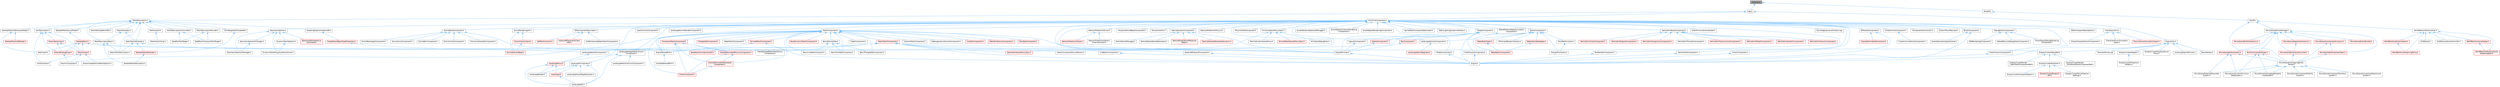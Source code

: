 digraph "Common.h"
{
 // INTERACTIVE_SVG=YES
 // LATEX_PDF_SIZE
  bgcolor="transparent";
  edge [fontname=Helvetica,fontsize=10,labelfontname=Helvetica,labelfontsize=10];
  node [fontname=Helvetica,fontsize=10,shape=box,height=0.2,width=0.4];
  Node1 [id="Node000001",label="Common.h",height=0.2,width=0.4,color="gray40", fillcolor="grey60", style="filled", fontcolor="black",tooltip=" "];
  Node1 -> Node2 [id="edge1_Node000001_Node000002",dir="back",color="steelblue1",style="solid",tooltip=" "];
  Node2 [id="Node000002",label="Copy.h",height=0.2,width=0.4,color="grey40", fillcolor="white", style="filled",URL="$df/d5e/Copy_8h.html",tooltip=" "];
  Node2 -> Node3 [id="edge2_Node000002_Node000003",dir="back",color="steelblue1",style="solid",tooltip=" "];
  Node3 [id="Node000003",label="EngineUtils.h",height=0.2,width=0.4,color="grey40", fillcolor="white", style="filled",URL="$d4/d61/EngineUtils_8h.html",tooltip=" "];
  Node3 -> Node4 [id="edge3_Node000003_Node000004",dir="back",color="steelblue1",style="solid",tooltip=" "];
  Node4 [id="Node000004",label="DisplayClusterHelpers.h",height=0.2,width=0.4,color="grey40", fillcolor="white", style="filled",URL="$da/dda/DisplayClusterHelpers_8h.html",tooltip=" "];
  Node4 -> Node5 [id="edge4_Node000004_Node000005",dir="back",color="steelblue1",style="solid",tooltip=" "];
  Node5 [id="Node000005",label="DisplayClusterProjection\lHelpers.h",height=0.2,width=0.4,color="grey40", fillcolor="white", style="filled",URL="$df/d0b/DisplayClusterProjectionHelpers_8h.html",tooltip=" "];
  Node3 -> Node6 [id="edge5_Node000003_Node000006",dir="back",color="steelblue1",style="solid",tooltip=" "];
  Node6 [id="Node000006",label="DisplayClusterObjectRef.h",height=0.2,width=0.4,color="grey40", fillcolor="white", style="filled",URL="$d9/d87/DisplayClusterObjectRef_8h.html",tooltip=" "];
  Node6 -> Node7 [id="edge6_Node000006_Node000007",dir="back",color="steelblue1",style="solid",tooltip=" "];
  Node7 [id="Node000007",label="DisplayClusterRender\l_ProceduralMeshComponentRef.h",height=0.2,width=0.4,color="grey40", fillcolor="white", style="filled",URL="$da/dbe/DisplayClusterRender__ProceduralMeshComponentRef_8h.html",tooltip=" "];
  Node6 -> Node8 [id="edge7_Node000006_Node000008",dir="back",color="steelblue1",style="solid",tooltip=" "];
  Node8 [id="Node000008",label="DisplayClusterRender\l_StaticMeshComponentRef.h",height=0.2,width=0.4,color="grey40", fillcolor="white", style="filled",URL="$dd/d84/DisplayClusterRender__StaticMeshComponentRef_8h.html",tooltip=" "];
  Node6 -> Node9 [id="edge8_Node000006_Node000009",dir="back",color="steelblue1",style="solid",tooltip=" "];
  Node9 [id="Node000009",label="DisplayClusterRootActor.h",height=0.2,width=0.4,color="grey40", fillcolor="white", style="filled",URL="$d0/d41/DisplayClusterRootActor_8h.html",tooltip=" "];
  Node9 -> Node10 [id="edge9_Node000009_Node000010",dir="back",color="steelblue1",style="solid",tooltip=" "];
  Node10 [id="Node000010",label="DisplayClusterMoviePipeline\lSettings.h",height=0.2,width=0.4,color="grey40", fillcolor="white", style="filled",URL="$d7/d56/DisplayClusterMoviePipelineSettings_8h.html",tooltip=" "];
  Node9 -> Node11 [id="edge10_Node000009_Node000011",dir="back",color="steelblue1",style="solid",tooltip=" "];
  Node11 [id="Node000011",label="DisplayClusterViewportHelpers.h",height=0.2,width=0.4,color="grey40", fillcolor="white", style="filled",URL="$d6/d8b/DisplayClusterViewportHelpers_8h.html",tooltip=" "];
  Node9 -> Node12 [id="edge11_Node000009_Node000012",dir="back",color="steelblue1",style="solid",tooltip=" "];
  Node12 [id="Node000012",label="IDisplayClusterBlueprint\lAPI.h",height=0.2,width=0.4,color="red", fillcolor="#FFF0F0", style="filled",URL="$d6/dd6/IDisplayClusterBlueprintAPI_8h.html",tooltip=" "];
  Node3 -> Node14 [id="edge12_Node000003_Node000014",dir="back",color="steelblue1",style="solid",tooltip=" "];
  Node14 [id="Node000014",label="Engine.h",height=0.2,width=0.4,color="grey40", fillcolor="white", style="filled",URL="$d1/d34/Public_2Engine_8h.html",tooltip=" "];
  Node3 -> Node15 [id="edge13_Node000003_Node000015",dir="back",color="steelblue1",style="solid",tooltip=" "];
  Node15 [id="Node000015",label="IDisplayClusterDisplayDevice\lProxy.h",height=0.2,width=0.4,color="grey40", fillcolor="white", style="filled",URL="$dd/d48/IDisplayClusterDisplayDeviceProxy_8h.html",tooltip=" "];
  Node3 -> Node16 [id="edge14_Node000003_Node000016",dir="back",color="steelblue1",style="solid",tooltip=" "];
  Node16 [id="Node000016",label="LandscapeSplineProxies.h",height=0.2,width=0.4,color="grey40", fillcolor="white", style="filled",URL="$d6/d6f/LandscapeSplineProxies_8h.html",tooltip=" "];
  Node3 -> Node17 [id="edge15_Node000003_Node000017",dir="back",color="steelblue1",style="solid",tooltip=" "];
  Node17 [id="Node000017",label="PawnIterator.h",height=0.2,width=0.4,color="grey40", fillcolor="white", style="filled",URL="$d3/d9c/PawnIterator_8h.html",tooltip=" "];
  Node3 -> Node18 [id="edge16_Node000003_Node000018",dir="back",color="steelblue1",style="solid",tooltip=" "];
  Node18 [id="Node000018",label="Texture2DArray.cpp",height=0.2,width=0.4,color="grey40", fillcolor="white", style="filled",URL="$d7/d13/Texture2DArray_8cpp.html",tooltip=" "];
  Node2 -> Node19 [id="edge17_Node000002_Node000019",dir="back",color="steelblue1",style="solid",tooltip=" "];
  Node19 [id="Node000019",label="MeshDescription.h",height=0.2,width=0.4,color="grey40", fillcolor="white", style="filled",URL="$d5/d91/MeshDescription_8h.html",tooltip=" "];
  Node19 -> Node20 [id="edge18_Node000019_Node000020",dir="back",color="steelblue1",style="solid",tooltip=" "];
  Node20 [id="Node000020",label="HairDescription.h",height=0.2,width=0.4,color="grey40", fillcolor="white", style="filled",URL="$df/d27/HairDescription_8h.html",tooltip=" "];
  Node20 -> Node21 [id="edge19_Node000020_Node000021",dir="back",color="steelblue1",style="solid",tooltip=" "];
  Node21 [id="Node000021",label="GroomAsset.h",height=0.2,width=0.4,color="red", fillcolor="#FFF0F0", style="filled",URL="$d8/df1/GroomAsset_8h.html",tooltip=" "];
  Node21 -> Node22 [id="edge20_Node000021_Node000022",dir="back",color="steelblue1",style="solid",tooltip=" "];
  Node22 [id="Node000022",label="GroomCache.h",height=0.2,width=0.4,color="grey40", fillcolor="white", style="filled",URL="$d7/d6e/GroomCache_8h.html",tooltip=" "];
  Node21 -> Node23 [id="edge21_Node000021_Node000023",dir="back",color="steelblue1",style="solid",tooltip=" "];
  Node23 [id="Node000023",label="GroomComponent.h",height=0.2,width=0.4,color="grey40", fillcolor="white", style="filled",URL="$de/d2e/GroomComponent_8h.html",tooltip=" "];
  Node21 -> Node24 [id="edge22_Node000021_Node000024",dir="back",color="steelblue1",style="solid",tooltip=" "];
  Node24 [id="Node000024",label="GroomCreateFollicleMaskOptions.h",height=0.2,width=0.4,color="grey40", fillcolor="white", style="filled",URL="$d7/d8b/GroomCreateFollicleMaskOptions_8h.html",tooltip=" "];
  Node20 -> Node28 [id="edge23_Node000020_Node000028",dir="back",color="steelblue1",style="solid",tooltip=" "];
  Node28 [id="Node000028",label="GroomBindingAsset.h",height=0.2,width=0.4,color="red", fillcolor="#FFF0F0", style="filled",URL="$de/d26/GroomBindingAsset_8h.html",tooltip=" "];
  Node28 -> Node23 [id="edge24_Node000028_Node000023",dir="back",color="steelblue1",style="solid",tooltip=" "];
  Node20 -> Node22 [id="edge25_Node000020_Node000022",dir="back",color="steelblue1",style="solid",tooltip=" "];
  Node20 -> Node32 [id="edge26_Node000020_Node000032",dir="back",color="steelblue1",style="solid",tooltip=" "];
  Node32 [id="Node000032",label="GroomResources.h",height=0.2,width=0.4,color="red", fillcolor="#FFF0F0", style="filled",URL="$d0/d70/GroomResources_8h.html",tooltip=" "];
  Node32 -> Node21 [id="edge27_Node000032_Node000021",dir="back",color="steelblue1",style="solid",tooltip=" "];
  Node32 -> Node28 [id="edge28_Node000032_Node000028",dir="back",color="steelblue1",style="solid",tooltip=" "];
  Node19 -> Node34 [id="edge29_Node000019_Node000034",dir="back",color="steelblue1",style="solid",tooltip=" "];
  Node34 [id="Node000034",label="MeshAttributePaintTool.h",height=0.2,width=0.4,color="grey40", fillcolor="white", style="filled",URL="$d3/d29/MeshAttributePaintTool_8h.html",tooltip=" "];
  Node19 -> Node35 [id="edge30_Node000019_Node000035",dir="back",color="steelblue1",style="solid",tooltip=" "];
  Node35 [id="Node000035",label="MeshAttributes.h",height=0.2,width=0.4,color="grey40", fillcolor="white", style="filled",URL="$d8/d64/MeshAttributes_8h.html",tooltip=" "];
  Node35 -> Node36 [id="edge31_Node000035_Node000036",dir="back",color="steelblue1",style="solid",tooltip=" "];
  Node36 [id="Node000036",label="MeshDescriptionBase.h",height=0.2,width=0.4,color="grey40", fillcolor="white", style="filled",URL="$d3/d3c/MeshDescriptionBase_8h.html",tooltip=" "];
  Node36 -> Node37 [id="edge32_Node000036_Node000037",dir="back",color="steelblue1",style="solid",tooltip=" "];
  Node37 [id="Node000037",label="SkeletalMeshDescription.h",height=0.2,width=0.4,color="grey40", fillcolor="white", style="filled",URL="$d3/d6a/SkeletalMeshDescription_8h.html",tooltip=" "];
  Node36 -> Node38 [id="edge33_Node000036_Node000038",dir="back",color="steelblue1",style="solid",tooltip=" "];
  Node38 [id="Node000038",label="StaticMeshDescription.h",height=0.2,width=0.4,color="grey40", fillcolor="white", style="filled",URL="$d5/d71/StaticMeshDescription_8h.html",tooltip=" "];
  Node35 -> Node39 [id="edge34_Node000035_Node000039",dir="back",color="steelblue1",style="solid",tooltip=" "];
  Node39 [id="Node000039",label="StaticMeshAttributes.h",height=0.2,width=0.4,color="grey40", fillcolor="white", style="filled",URL="$dd/db4/StaticMeshAttributes_8h.html",tooltip=" "];
  Node39 -> Node40 [id="edge35_Node000039_Node000040",dir="back",color="steelblue1",style="solid",tooltip=" "];
  Node40 [id="Node000040",label="LandscapeNaniteComponent.h",height=0.2,width=0.4,color="grey40", fillcolor="white", style="filled",URL="$d0/de5/LandscapeNaniteComponent_8h.html",tooltip=" "];
  Node40 -> Node41 [id="edge36_Node000040_Node000041",dir="back",color="steelblue1",style="solid",tooltip=" "];
  Node41 [id="Node000041",label="LandscapeProxy.h",height=0.2,width=0.4,color="red", fillcolor="#FFF0F0", style="filled",URL="$db/dae/LandscapeProxy_8h.html",tooltip=" "];
  Node41 -> Node42 [id="edge37_Node000041_Node000042",dir="back",color="steelblue1",style="solid",tooltip=" "];
  Node42 [id="Node000042",label="Landscape.h",height=0.2,width=0.4,color="red", fillcolor="#FFF0F0", style="filled",URL="$d5/dd6/Landscape_8h.html",tooltip=" "];
  Node42 -> Node43 [id="edge38_Node000042_Node000043",dir="back",color="steelblue1",style="solid",tooltip=" "];
  Node43 [id="Node000043",label="LandscapeEdit.h",height=0.2,width=0.4,color="grey40", fillcolor="white", style="filled",URL="$df/d61/LandscapeEdit_8h.html",tooltip=" "];
  Node41 -> Node43 [id="edge39_Node000041_Node000043",dir="back",color="steelblue1",style="solid",tooltip=" "];
  Node41 -> Node48 [id="edge40_Node000041_Node000048",dir="back",color="steelblue1",style="solid",tooltip=" "];
  Node48 [id="Node000048",label="LandscapeRender.h",height=0.2,width=0.4,color="grey40", fillcolor="white", style="filled",URL="$df/d67/LandscapeRender_8h.html",tooltip=" "];
  Node39 -> Node51 [id="edge41_Node000039_Node000051",dir="back",color="steelblue1",style="solid",tooltip=" "];
  Node51 [id="Node000051",label="SkeletalMeshAttributes.h",height=0.2,width=0.4,color="red", fillcolor="#FFF0F0", style="filled",URL="$df/d3f/SkeletalMeshAttributes_8h.html",tooltip=" "];
  Node51 -> Node37 [id="edge42_Node000051_Node000037",dir="back",color="steelblue1",style="solid",tooltip=" "];
  Node39 -> Node38 [id="edge43_Node000039_Node000038",dir="back",color="steelblue1",style="solid",tooltip=" "];
  Node19 -> Node54 [id="edge44_Node000019_Node000054",dir="back",color="steelblue1",style="solid",tooltip=" "];
  Node54 [id="Node000054",label="MeshAutoUV.h",height=0.2,width=0.4,color="grey40", fillcolor="white", style="filled",URL="$d4/db4/MeshAutoUV_8h.html",tooltip=" "];
  Node54 -> Node55 [id="edge45_Node000054_Node000055",dir="back",color="steelblue1",style="solid",tooltip=" "];
  Node55 [id="Node000055",label="MeshAutoUVImpl.h",height=0.2,width=0.4,color="grey40", fillcolor="white", style="filled",URL="$d2/ddc/MeshAutoUVImpl_8h.html",tooltip=" "];
  Node19 -> Node36 [id="edge46_Node000019_Node000036",dir="back",color="steelblue1",style="solid",tooltip=" "];
  Node19 -> Node56 [id="edge47_Node000019_Node000056",dir="back",color="steelblue1",style="solid",tooltip=" "];
  Node56 [id="Node000056",label="MeshDescriptionCommitter.h",height=0.2,width=0.4,color="grey40", fillcolor="white", style="filled",URL="$d0/dae/MeshDescriptionCommitter_8h.html",tooltip=" "];
  Node56 -> Node57 [id="edge48_Node000056_Node000057",dir="back",color="steelblue1",style="solid",tooltip=" "];
  Node57 [id="Node000057",label="DataflowComponentToolTarget.h",height=0.2,width=0.4,color="grey40", fillcolor="white", style="filled",URL="$d4/de8/DataflowComponentToolTarget_8h.html",tooltip=" "];
  Node56 -> Node58 [id="edge49_Node000056_Node000058",dir="back",color="steelblue1",style="solid",tooltip=" "];
  Node58 [id="Node000058",label="DataflowToolTarget.h",height=0.2,width=0.4,color="grey40", fillcolor="white", style="filled",URL="$d3/dd6/DataflowToolTarget_8h.html",tooltip=" "];
  Node19 -> Node59 [id="edge50_Node000019_Node000059",dir="back",color="steelblue1",style="solid",tooltip=" "];
  Node59 [id="Node000059",label="MeshDescriptionProvider.h",height=0.2,width=0.4,color="grey40", fillcolor="white", style="filled",URL="$da/db2/MeshDescriptionProvider_8h.html",tooltip=" "];
  Node59 -> Node57 [id="edge51_Node000059_Node000057",dir="back",color="steelblue1",style="solid",tooltip=" "];
  Node59 -> Node58 [id="edge52_Node000059_Node000058",dir="back",color="steelblue1",style="solid",tooltip=" "];
  Node19 -> Node60 [id="edge53_Node000019_Node000060",dir="back",color="steelblue1",style="solid",tooltip=" "];
  Node60 [id="Node000060",label="ModelingObjectsCreationAPI.h",height=0.2,width=0.4,color="grey40", fillcolor="white", style="filled",URL="$df/d4c/ModelingObjectsCreationAPI_8h.html",tooltip=" "];
  Node60 -> Node61 [id="edge54_Node000060_Node000061",dir="back",color="steelblue1",style="solid",tooltip=" "];
  Node61 [id="Node000061",label="CreateMeshObjectTypeProperties.h",height=0.2,width=0.4,color="red", fillcolor="#FFF0F0", style="filled",URL="$d9/d04/CreateMeshObjectTypeProperties_8h.html",tooltip=" "];
  Node61 -> Node72 [id="edge55_Node000061_Node000072",dir="back",color="steelblue1",style="solid",tooltip=" "];
  Node72 [id="Node000072",label="BaseMeshFromSplinesTool.h",height=0.2,width=0.4,color="red", fillcolor="#FFF0F0", style="filled",URL="$da/d31/BaseMeshFromSplinesTool_8h.html",tooltip=" "];
  Node19 -> Node83 [id="edge56_Node000019_Node000083",dir="back",color="steelblue1",style="solid",tooltip=" "];
  Node83 [id="Node000083",label="SkeletalMeshLODImporterData.h",height=0.2,width=0.4,color="grey40", fillcolor="white", style="filled",URL="$de/dc6/SkeletalMeshLODImporterData_8h.html",tooltip=" "];
  Node83 -> Node84 [id="edge57_Node000083_Node000084",dir="back",color="steelblue1",style="solid",tooltip=" "];
  Node84 [id="Node000084",label="SkelImport.h",height=0.2,width=0.4,color="grey40", fillcolor="white", style="filled",URL="$d2/d8b/SkelImport_8h.html",tooltip=" "];
  Node83 -> Node85 [id="edge58_Node000083_Node000085",dir="back",color="steelblue1",style="solid",tooltip=" "];
  Node85 [id="Node000085",label="SkeletalMeshLODModel.h",height=0.2,width=0.4,color="red", fillcolor="#FFF0F0", style="filled",URL="$d2/d34/SkeletalMeshLODModel_8h.html",tooltip=" "];
  Node19 -> Node87 [id="edge59_Node000019_Node000087",dir="back",color="steelblue1",style="solid",tooltip=" "];
  Node87 [id="Node000087",label="SkeletalMeshSourceModel.h",height=0.2,width=0.4,color="grey40", fillcolor="white", style="filled",URL="$d0/dc6/SkeletalMeshSourceModel_8h.html",tooltip=" "];
  Node87 -> Node88 [id="edge60_Node000087_Node000088",dir="back",color="steelblue1",style="solid",tooltip=" "];
  Node88 [id="Node000088",label="SkeletalMesh.h",height=0.2,width=0.4,color="red", fillcolor="#FFF0F0", style="filled",URL="$d6/de7/SkeletalMesh_8h.html",tooltip=" "];
  Node88 -> Node95 [id="edge61_Node000088_Node000095",dir="back",color="steelblue1",style="solid",tooltip=" "];
  Node95 [id="Node000095",label="EngineMinimal.h",height=0.2,width=0.4,color="grey40", fillcolor="white", style="filled",URL="$d0/d2c/EngineMinimal_8h.html",tooltip=" "];
  Node95 -> Node14 [id="edge62_Node000095_Node000014",dir="back",color="steelblue1",style="solid",tooltip=" "];
  Node88 -> Node96 [id="edge63_Node000088_Node000096",dir="back",color="steelblue1",style="solid",tooltip=" "];
  Node96 [id="Node000096",label="EngineSharedPCH.h",height=0.2,width=0.4,color="grey40", fillcolor="white", style="filled",URL="$dc/dbb/EngineSharedPCH_8h.html",tooltip=" "];
  Node96 -> Node97 [id="edge64_Node000096_Node000097",dir="back",color="steelblue1",style="solid",tooltip=" "];
  Node97 [id="Node000097",label="UnrealEdSharedPCH.h",height=0.2,width=0.4,color="grey40", fillcolor="white", style="filled",URL="$d1/de6/UnrealEdSharedPCH_8h.html",tooltip=" "];
  Node88 -> Node21 [id="edge65_Node000088_Node000021",dir="back",color="steelblue1",style="solid",tooltip=" "];
  Node88 -> Node28 [id="edge66_Node000088_Node000028",dir="back",color="steelblue1",style="solid",tooltip=" "];
  Node88 -> Node84 [id="edge67_Node000088_Node000084",dir="back",color="steelblue1",style="solid",tooltip=" "];
  Node19 -> Node119 [id="edge68_Node000019_Node000119",dir="back",color="steelblue1",style="solid",tooltip=" "];
  Node119 [id="Node000119",label="SkinWeightsAttributesRef.h",height=0.2,width=0.4,color="grey40", fillcolor="white", style="filled",URL="$d8/dc2/SkinWeightsAttributesRef_8h.html",tooltip=" "];
  Node119 -> Node51 [id="edge69_Node000119_Node000051",dir="back",color="steelblue1",style="solid",tooltip=" "];
  Node19 -> Node39 [id="edge70_Node000019_Node000039",dir="back",color="steelblue1",style="solid",tooltip=" "];
  Node19 -> Node38 [id="edge71_Node000019_Node000038",dir="back",color="steelblue1",style="solid",tooltip=" "];
  Node2 -> Node120 [id="edge72_Node000002_Node000120",dir="back",color="steelblue1",style="solid",tooltip=" "];
  Node120 [id="Node000120",label="PrimitiveComponent.h",height=0.2,width=0.4,color="grey40", fillcolor="white", style="filled",URL="$df/d9f/PrimitiveComponent_8h.html",tooltip=" "];
  Node120 -> Node121 [id="edge73_Node000120_Node000121",dir="back",color="steelblue1",style="solid",tooltip=" "];
  Node121 [id="Node000121",label="ActorPrimitiveColorHandler.h",height=0.2,width=0.4,color="grey40", fillcolor="white", style="filled",URL="$d4/d72/ActorPrimitiveColorHandler_8h.html",tooltip=" "];
  Node120 -> Node122 [id="edge74_Node000120_Node000122",dir="back",color="steelblue1",style="solid",tooltip=" "];
  Node122 [id="Node000122",label="ArrowComponent.h",height=0.2,width=0.4,color="grey40", fillcolor="white", style="filled",URL="$db/d35/ArrowComponent_8h.html",tooltip=" "];
  Node122 -> Node14 [id="edge75_Node000122_Node000014",dir="back",color="steelblue1",style="solid",tooltip=" "];
  Node120 -> Node123 [id="edge76_Node000120_Node000123",dir="back",color="steelblue1",style="solid",tooltip=" "];
  Node123 [id="Node000123",label="AsyncRegisterLevelContext.cpp",height=0.2,width=0.4,color="grey40", fillcolor="white", style="filled",URL="$da/df8/AsyncRegisterLevelContext_8cpp.html",tooltip=" "];
  Node120 -> Node124 [id="edge77_Node000120_Node000124",dir="back",color="steelblue1",style="solid",tooltip=" "];
  Node124 [id="Node000124",label="BakedShallowWaterSimulation\lComponent.h",height=0.2,width=0.4,color="grey40", fillcolor="white", style="filled",URL="$d4/dbc/BakedShallowWaterSimulationComponent_8h.html",tooltip=" "];
  Node124 -> Node125 [id="edge78_Node000124_Node000125",dir="back",color="steelblue1",style="solid",tooltip=" "];
  Node125 [id="Node000125",label="WaterBodyComponent.h",height=0.2,width=0.4,color="red", fillcolor="#FFF0F0", style="filled",URL="$db/d59/WaterBodyComponent_8h.html",tooltip=" "];
  Node120 -> Node138 [id="edge79_Node000120_Node000138",dir="back",color="steelblue1",style="solid",tooltip=" "];
  Node138 [id="Node000138",label="BillboardComponent.h",height=0.2,width=0.4,color="grey40", fillcolor="white", style="filled",URL="$db/d72/BillboardComponent_8h.html",tooltip=" "];
  Node138 -> Node139 [id="edge80_Node000138_Node000139",dir="back",color="steelblue1",style="solid",tooltip=" "];
  Node139 [id="Node000139",label="ChaosDeformableSolverActor.h",height=0.2,width=0.4,color="red", fillcolor="#FFF0F0", style="filled",URL="$d2/de9/ChaosDeformableSolverActor_8h.html",tooltip=" "];
  Node138 -> Node14 [id="edge81_Node000138_Node000014",dir="back",color="steelblue1",style="solid",tooltip=" "];
  Node120 -> Node143 [id="edge82_Node000120_Node000143",dir="back",color="steelblue1",style="solid",tooltip=" "];
  Node143 [id="Node000143",label="BrushComponent.h",height=0.2,width=0.4,color="grey40", fillcolor="white", style="filled",URL="$d0/d9c/BrushComponent_8h.html",tooltip=" "];
  Node143 -> Node14 [id="edge83_Node000143_Node000014",dir="back",color="steelblue1",style="solid",tooltip=" "];
  Node143 -> Node144 [id="edge84_Node000143_Node000144",dir="back",color="steelblue1",style="solid",tooltip=" "];
  Node144 [id="Node000144",label="SceneGeometrySpatialCache.h",height=0.2,width=0.4,color="grey40", fillcolor="white", style="filled",URL="$d6/d6f/SceneGeometrySpatialCache_8h.html",tooltip=" "];
  Node120 -> Node145 [id="edge85_Node000120_Node000145",dir="back",color="steelblue1",style="solid",tooltip=" "];
  Node145 [id="Node000145",label="ClusterUnionComponent.h",height=0.2,width=0.4,color="grey40", fillcolor="white", style="filled",URL="$d0/d16/ClusterUnionComponent_8h.html",tooltip=" "];
  Node145 -> Node146 [id="edge86_Node000145_Node000146",dir="back",color="steelblue1",style="solid",tooltip=" "];
  Node146 [id="Node000146",label="ClusterUnionVehicleComponent.h",height=0.2,width=0.4,color="grey40", fillcolor="white", style="filled",URL="$dd/deb/ClusterUnionVehicleComponent_8h.html",tooltip=" "];
  Node120 -> Node147 [id="edge87_Node000120_Node000147",dir="back",color="steelblue1",style="solid",tooltip=" "];
  Node147 [id="Node000147",label="ComponentCollisionUtil.h",height=0.2,width=0.4,color="grey40", fillcolor="white", style="filled",URL="$d9/d1c/ComponentCollisionUtil_8h.html",tooltip=" "];
  Node120 -> Node148 [id="edge88_Node000120_Node000148",dir="back",color="steelblue1",style="solid",tooltip=" "];
  Node148 [id="Node000148",label="CustomPhysXPayload.h",height=0.2,width=0.4,color="grey40", fillcolor="white", style="filled",URL="$d3/d90/CustomPhysXPayload_8h.html",tooltip=" "];
  Node120 -> Node149 [id="edge89_Node000120_Node000149",dir="back",color="steelblue1",style="solid",tooltip=" "];
  Node149 [id="Node000149",label="DebugDrawComponent.h",height=0.2,width=0.4,color="grey40", fillcolor="white", style="filled",URL="$d9/dae/DebugDrawComponent_8h.html",tooltip=" "];
  Node149 -> Node150 [id="edge90_Node000149_Node000150",dir="back",color="steelblue1",style="solid",tooltip=" "];
  Node150 [id="Node000150",label="EQSRenderingComponent.h",height=0.2,width=0.4,color="grey40", fillcolor="white", style="filled",URL="$df/d63/EQSRenderingComponent_8h.html",tooltip=" "];
  Node149 -> Node151 [id="edge91_Node000149_Node000151",dir="back",color="steelblue1",style="solid",tooltip=" "];
  Node151 [id="Node000151",label="PathedPhysicsDebugDrawComponent.h",height=0.2,width=0.4,color="grey40", fillcolor="white", style="filled",URL="$d9/dd8/PathedPhysicsDebugDrawComponent_8h.html",tooltip=" "];
  Node149 -> Node152 [id="edge92_Node000149_Node000152",dir="back",color="steelblue1",style="solid",tooltip=" "];
  Node152 [id="Node000152",label="SmartObjectDebugRendering\lComponent.h",height=0.2,width=0.4,color="grey40", fillcolor="white", style="filled",URL="$d2/db9/SmartObjectDebugRenderingComponent_8h.html",tooltip=" "];
  Node120 -> Node153 [id="edge93_Node000120_Node000153",dir="back",color="steelblue1",style="solid",tooltip=" "];
  Node153 [id="Node000153",label="DrawFrustumComponent.h",height=0.2,width=0.4,color="grey40", fillcolor="white", style="filled",URL="$db/d24/DrawFrustumComponent_8h.html",tooltip=" "];
  Node153 -> Node14 [id="edge94_Node000153_Node000014",dir="back",color="steelblue1",style="solid",tooltip=" "];
  Node120 -> Node154 [id="edge95_Node000120_Node000154",dir="back",color="steelblue1",style="solid",tooltip=" "];
  Node154 [id="Node000154",label="EditorComponentSourceFactory.h",height=0.2,width=0.4,color="grey40", fillcolor="white", style="filled",URL="$d4/d35/EditorComponentSourceFactory_8h.html",tooltip=" "];
  Node120 -> Node155 [id="edge96_Node000120_Node000155",dir="back",color="steelblue1",style="solid",tooltip=" "];
  Node155 [id="Node000155",label="EditorViewportSelectability.h",height=0.2,width=0.4,color="grey40", fillcolor="white", style="filled",URL="$d0/da6/EditorViewportSelectability_8h.html",tooltip=" "];
  Node120 -> Node95 [id="edge97_Node000120_Node000095",dir="back",color="steelblue1",style="solid",tooltip=" "];
  Node120 -> Node96 [id="edge98_Node000120_Node000096",dir="back",color="steelblue1",style="solid",tooltip=" "];
  Node120 -> Node156 [id="edge99_Node000120_Node000156",dir="back",color="steelblue1",style="solid",tooltip=" "];
  Node156 [id="Node000156",label="FloorQueryUtils.h",height=0.2,width=0.4,color="grey40", fillcolor="white", style="filled",URL="$df/d2a/FloorQueryUtils_8h.html",tooltip=" "];
  Node156 -> Node157 [id="edge100_Node000156_Node000157",dir="back",color="steelblue1",style="solid",tooltip=" "];
  Node157 [id="Node000157",label="ChaosCharacterMoverComponent.h",height=0.2,width=0.4,color="grey40", fillcolor="white", style="filled",URL="$d5/dd2/ChaosCharacterMoverComponent_8h.html",tooltip=" "];
  Node156 -> Node158 [id="edge101_Node000156_Node000158",dir="back",color="steelblue1",style="solid",tooltip=" "];
  Node158 [id="Node000158",label="CharacterMoverSimulation\lTypes.h",height=0.2,width=0.4,color="grey40", fillcolor="white", style="filled",URL="$df/dcc/CharacterMoverSimulationTypes_8h.html",tooltip=" "];
  Node156 -> Node159 [id="edge102_Node000156_Node000159",dir="back",color="steelblue1",style="solid",tooltip=" "];
  Node159 [id="Node000159",label="PhysicsMoverSimulationTypes.h",height=0.2,width=0.4,color="red", fillcolor="#FFF0F0", style="filled",URL="$d1/d2f/PhysicsMoverSimulationTypes_8h.html",tooltip=" "];
  Node120 -> Node169 [id="edge103_Node000120_Node000169",dir="back",color="steelblue1",style="solid",tooltip=" "];
  Node169 [id="Node000169",label="GeometrySelector.h",height=0.2,width=0.4,color="grey40", fillcolor="white", style="filled",URL="$d5/d67/GeometrySelector_8h.html",tooltip=" "];
  Node169 -> Node170 [id="edge104_Node000169_Node000170",dir="back",color="steelblue1",style="solid",tooltip=" "];
  Node170 [id="Node000170",label="DynamicMeshPolygroupTransformer.h",height=0.2,width=0.4,color="grey40", fillcolor="white", style="filled",URL="$dc/db2/DynamicMeshPolygroupTransformer_8h.html",tooltip=" "];
  Node169 -> Node171 [id="edge105_Node000169_Node000171",dir="back",color="steelblue1",style="solid",tooltip=" "];
  Node171 [id="Node000171",label="DynamicMeshSelector.h",height=0.2,width=0.4,color="grey40", fillcolor="white", style="filled",URL="$dc/d01/DynamicMeshSelector_8h.html",tooltip=" "];
  Node171 -> Node170 [id="edge106_Node000171_Node000170",dir="back",color="steelblue1",style="solid",tooltip=" "];
  Node169 -> Node172 [id="edge107_Node000169_Node000172",dir="back",color="steelblue1",style="solid",tooltip=" "];
  Node172 [id="Node000172",label="GeometrySelectionChanges.h",height=0.2,width=0.4,color="grey40", fillcolor="white", style="filled",URL="$d2/d21/GeometrySelectionChanges_8h.html",tooltip=" "];
  Node172 -> Node173 [id="edge108_Node000172_Node000173",dir="back",color="steelblue1",style="solid",tooltip=" "];
  Node173 [id="Node000173",label="GeometrySelectionManager.h",height=0.2,width=0.4,color="grey40", fillcolor="white", style="filled",URL="$d9/d43/GeometrySelectionManager_8h.html",tooltip=" "];
  Node169 -> Node173 [id="edge109_Node000169_Node000173",dir="back",color="steelblue1",style="solid",tooltip=" "];
  Node169 -> Node174 [id="edge110_Node000169_Node000174",dir="back",color="steelblue1",style="solid",tooltip=" "];
  Node174 [id="Node000174",label="SelectionEditInteractive\lCommand.h",height=0.2,width=0.4,color="red", fillcolor="#FFF0F0", style="filled",URL="$d8/db5/SelectionEditInteractiveCommand_8h.html",tooltip=" "];
  Node120 -> Node179 [id="edge111_Node000120_Node000179",dir="back",color="steelblue1",style="solid",tooltip=" "];
  Node179 [id="Node000179",label="GizmoBaseComponent.h",height=0.2,width=0.4,color="grey40", fillcolor="white", style="filled",URL="$db/dfd/GizmoBaseComponent_8h.html",tooltip=" "];
  Node179 -> Node180 [id="edge112_Node000179_Node000180",dir="back",color="steelblue1",style="solid",tooltip=" "];
  Node180 [id="Node000180",label="GizmoArrowComponent.h",height=0.2,width=0.4,color="grey40", fillcolor="white", style="filled",URL="$d9/df9/GizmoArrowComponent_8h.html",tooltip=" "];
  Node179 -> Node181 [id="edge113_Node000179_Node000181",dir="back",color="steelblue1",style="solid",tooltip=" "];
  Node181 [id="Node000181",label="GizmoBoxComponent.h",height=0.2,width=0.4,color="grey40", fillcolor="white", style="filled",URL="$d4/d84/GizmoBoxComponent_8h.html",tooltip=" "];
  Node179 -> Node182 [id="edge114_Node000179_Node000182",dir="back",color="steelblue1",style="solid",tooltip=" "];
  Node182 [id="Node000182",label="GizmoCircleComponent.h",height=0.2,width=0.4,color="grey40", fillcolor="white", style="filled",URL="$d3/d78/GizmoCircleComponent_8h.html",tooltip=" "];
  Node179 -> Node183 [id="edge115_Node000179_Node000183",dir="back",color="steelblue1",style="solid",tooltip=" "];
  Node183 [id="Node000183",label="GizmoLineHandleComponent.h",height=0.2,width=0.4,color="grey40", fillcolor="white", style="filled",URL="$d3/d98/GizmoLineHandleComponent_8h.html",tooltip=" "];
  Node179 -> Node184 [id="edge116_Node000179_Node000184",dir="back",color="steelblue1",style="solid",tooltip=" "];
  Node184 [id="Node000184",label="GizmoRectangleComponent.h",height=0.2,width=0.4,color="grey40", fillcolor="white", style="filled",URL="$d9/ded/GizmoRectangleComponent_8h.html",tooltip=" "];
  Node179 -> Node185 [id="edge117_Node000179_Node000185",dir="back",color="steelblue1",style="solid",tooltip=" "];
  Node185 [id="Node000185",label="ViewAdjustedStaticMeshGizmo\lComponent.h",height=0.2,width=0.4,color="grey40", fillcolor="white", style="filled",URL="$d3/d99/ViewAdjustedStaticMeshGizmoComponent_8h.html",tooltip=" "];
  Node120 -> Node186 [id="edge118_Node000120_Node000186",dir="back",color="steelblue1",style="solid",tooltip=" "];
  Node186 [id="Node000186",label="GizmoRenderingUtil.h",height=0.2,width=0.4,color="grey40", fillcolor="white", style="filled",URL="$d0/d40/GizmoRenderingUtil_8h.html",tooltip=" "];
  Node186 -> Node187 [id="edge119_Node000186_Node000187",dir="back",color="steelblue1",style="solid",tooltip=" "];
  Node187 [id="Node000187",label="GizmoElementBase.h",height=0.2,width=0.4,color="red", fillcolor="#FFF0F0", style="filled",URL="$d5/d19/GizmoElementBase_8h.html",tooltip=" "];
  Node186 -> Node203 [id="edge120_Node000186_Node000203",dir="back",color="steelblue1",style="solid",tooltip=" "];
  Node203 [id="Node000203",label="GizmoViewContext.h",height=0.2,width=0.4,color="red", fillcolor="#FFF0F0", style="filled",URL="$dd/d1a/GizmoViewContext_8h.html",tooltip=" "];
  Node203 -> Node187 [id="edge121_Node000203_Node000187",dir="back",color="steelblue1",style="solid",tooltip=" "];
  Node120 -> Node205 [id="edge122_Node000120_Node000205",dir="back",color="steelblue1",style="solid",tooltip=" "];
  Node205 [id="Node000205",label="ISMComponentDescriptor.h",height=0.2,width=0.4,color="grey40", fillcolor="white", style="filled",URL="$dd/d82/ISMComponentDescriptor_8h.html",tooltip=" "];
  Node205 -> Node206 [id="edge123_Node000205_Node000206",dir="back",color="steelblue1",style="solid",tooltip=" "];
  Node206 [id="Node000206",label="HLODInstancedStaticMeshComponent.h",height=0.2,width=0.4,color="grey40", fillcolor="white", style="filled",URL="$dd/d88/HLODInstancedStaticMeshComponent_8h.html",tooltip=" "];
  Node205 -> Node207 [id="edge124_Node000205_Node000207",dir="back",color="steelblue1",style="solid",tooltip=" "];
  Node207 [id="Node000207",label="ISMPartitionActor.h",height=0.2,width=0.4,color="red", fillcolor="#FFF0F0", style="filled",URL="$d8/dac/ISMPartitionActor_8h.html",tooltip=" "];
  Node205 -> Node209 [id="edge125_Node000205_Node000209",dir="back",color="steelblue1",style="solid",tooltip=" "];
  Node209 [id="Node000209",label="InstancedPlacementClient\lInfo.h",height=0.2,width=0.4,color="red", fillcolor="#FFF0F0", style="filled",URL="$d0/d12/InstancedPlacementClientInfo_8h.html",tooltip=" "];
  Node120 -> Node211 [id="edge126_Node000120_Node000211",dir="back",color="steelblue1",style="solid",tooltip=" "];
  Node211 [id="Node000211",label="LakeCollisionComponent.h",height=0.2,width=0.4,color="grey40", fillcolor="white", style="filled",URL="$d6/d05/LakeCollisionComponent_8h.html",tooltip=" "];
  Node120 -> Node212 [id="edge127_Node000120_Node000212",dir="back",color="steelblue1",style="solid",tooltip=" "];
  Node212 [id="Node000212",label="LandscapeComponent.h",height=0.2,width=0.4,color="grey40", fillcolor="white", style="filled",URL="$d4/dba/LandscapeComponent_8h.html",tooltip=" "];
  Node212 -> Node42 [id="edge128_Node000212_Node000042",dir="back",color="steelblue1",style="solid",tooltip=" "];
  Node212 -> Node43 [id="edge129_Node000212_Node000043",dir="back",color="steelblue1",style="solid",tooltip=" "];
  Node212 -> Node213 [id="edge130_Node000212_Node000213",dir="back",color="steelblue1",style="solid",tooltip=" "];
  Node213 [id="Node000213",label="LandscapeGrassWeightExporter.h",height=0.2,width=0.4,color="grey40", fillcolor="white", style="filled",URL="$de/d64/LandscapeGrassWeightExporter_8h.html",tooltip=" "];
  Node212 -> Node48 [id="edge131_Node000212_Node000048",dir="back",color="steelblue1",style="solid",tooltip=" "];
  Node120 -> Node214 [id="edge132_Node000120_Node000214",dir="back",color="steelblue1",style="solid",tooltip=" "];
  Node214 [id="Node000214",label="LandscapeGizmoRenderComponent.h",height=0.2,width=0.4,color="grey40", fillcolor="white", style="filled",URL="$d0/d84/LandscapeGizmoRenderComponent_8h.html",tooltip=" "];
  Node120 -> Node215 [id="edge133_Node000120_Node000215",dir="back",color="steelblue1",style="solid",tooltip=" "];
  Node215 [id="Node000215",label="LandscapeHeightfieldCollision\lComponent.h",height=0.2,width=0.4,color="grey40", fillcolor="white", style="filled",URL="$d2/d06/LandscapeHeightfieldCollisionComponent_8h.html",tooltip=" "];
  Node215 -> Node43 [id="edge134_Node000215_Node000043",dir="back",color="steelblue1",style="solid",tooltip=" "];
  Node215 -> Node216 [id="edge135_Node000215_Node000216",dir="back",color="steelblue1",style="solid",tooltip=" "];
  Node216 [id="Node000216",label="LandscapeMeshCollisionComponent.h",height=0.2,width=0.4,color="grey40", fillcolor="white", style="filled",URL="$d0/dab/LandscapeMeshCollisionComponent_8h.html",tooltip=" "];
  Node215 -> Node41 [id="edge136_Node000215_Node000041",dir="back",color="steelblue1",style="solid",tooltip=" "];
  Node120 -> Node217 [id="edge137_Node000120_Node000217",dir="back",color="steelblue1",style="solid",tooltip=" "];
  Node217 [id="Node000217",label="LandscapeSplinesComponent.h",height=0.2,width=0.4,color="grey40", fillcolor="white", style="filled",URL="$d4/d7e/LandscapeSplinesComponent_8h.html",tooltip=" "];
  Node217 -> Node218 [id="edge138_Node000217_Node000218",dir="back",color="steelblue1",style="solid",tooltip=" "];
  Node218 [id="Node000218",label="LandscapeSplineSegment.h",height=0.2,width=0.4,color="red", fillcolor="#FFF0F0", style="filled",URL="$d4/d8d/LandscapeSplineSegment_8h.html",tooltip=" "];
  Node120 -> Node220 [id="edge139_Node000120_Node000220",dir="back",color="steelblue1",style="solid",tooltip=" "];
  Node220 [id="Node000220",label="LineBatchComponent.h",height=0.2,width=0.4,color="grey40", fillcolor="white", style="filled",URL="$d4/dd8/LineBatchComponent_8h.html",tooltip=" "];
  Node220 -> Node14 [id="edge140_Node000220_Node000014",dir="back",color="steelblue1",style="solid",tooltip=" "];
  Node120 -> Node221 [id="edge141_Node000120_Node000221",dir="back",color="steelblue1",style="solid",tooltip=" "];
  Node221 [id="Node000221",label="MaterialBillboardComponent.h",height=0.2,width=0.4,color="grey40", fillcolor="white", style="filled",URL="$d0/d98/MaterialBillboardComponent_8h.html",tooltip=" "];
  Node221 -> Node14 [id="edge142_Node000221_Node000014",dir="back",color="steelblue1",style="solid",tooltip=" "];
  Node120 -> Node222 [id="edge143_Node000120_Node000222",dir="back",color="steelblue1",style="solid",tooltip=" "];
  Node222 [id="Node000222",label="MeshComponent.h",height=0.2,width=0.4,color="grey40", fillcolor="white", style="filled",URL="$dd/d57/MeshComponent_8h.html",tooltip=" "];
  Node222 -> Node223 [id="edge144_Node000222_Node000223",dir="back",color="steelblue1",style="solid",tooltip=" "];
  Node223 [id="Node000223",label="BaseDynamicMeshComponent.h",height=0.2,width=0.4,color="red", fillcolor="#FFF0F0", style="filled",URL="$d3/df4/BaseDynamicMeshComponent_8h.html",tooltip=" "];
  Node222 -> Node287 [id="edge145_Node000222_Node000287",dir="back",color="steelblue1",style="solid",tooltip=" "];
  Node287 [id="Node000287",label="BasicElementSet.h",height=0.2,width=0.4,color="grey40", fillcolor="white", style="filled",URL="$de/d31/BasicElementSet_8h.html",tooltip=" "];
  Node287 -> Node288 [id="edge146_Node000287_Node000288",dir="back",color="steelblue1",style="solid",tooltip=" "];
  Node288 [id="Node000288",label="BasicLineSetComponent.h",height=0.2,width=0.4,color="grey40", fillcolor="white", style="filled",URL="$da/d78/BasicLineSetComponent_8h.html",tooltip=" "];
  Node287 -> Node289 [id="edge147_Node000287_Node000289",dir="back",color="steelblue1",style="solid",tooltip=" "];
  Node289 [id="Node000289",label="BasicPointSetComponent.h",height=0.2,width=0.4,color="grey40", fillcolor="white", style="filled",URL="$d4/d5f/BasicPointSetComponent_8h.html",tooltip=" "];
  Node287 -> Node290 [id="edge148_Node000287_Node000290",dir="back",color="steelblue1",style="solid",tooltip=" "];
  Node290 [id="Node000290",label="BasicTriangleSetComponent.h",height=0.2,width=0.4,color="grey40", fillcolor="white", style="filled",URL="$d0/d56/BasicTriangleSetComponent_8h.html",tooltip=" "];
  Node222 -> Node288 [id="edge149_Node000222_Node000288",dir="back",color="steelblue1",style="solid",tooltip=" "];
  Node222 -> Node289 [id="edge150_Node000222_Node000289",dir="back",color="steelblue1",style="solid",tooltip=" "];
  Node222 -> Node290 [id="edge151_Node000222_Node000290",dir="back",color="steelblue1",style="solid",tooltip=" "];
  Node222 -> Node291 [id="edge152_Node000222_Node000291",dir="back",color="steelblue1",style="solid",tooltip=" "];
  Node291 [id="Node000291",label="CableComponent.h",height=0.2,width=0.4,color="grey40", fillcolor="white", style="filled",URL="$d4/dd5/CableComponent_8h.html",tooltip=" "];
  Node222 -> Node292 [id="edge153_Node000222_Node000292",dir="back",color="steelblue1",style="solid",tooltip=" "];
  Node292 [id="Node000292",label="ChaosDeformablePhysicsComponent.h",height=0.2,width=0.4,color="red", fillcolor="#FFF0F0", style="filled",URL="$d3/da9/ChaosDeformablePhysicsComponent_8h.html",tooltip=" "];
  Node292 -> Node296 [id="edge154_Node000292_Node000296",dir="back",color="steelblue1",style="solid",tooltip=" "];
  Node296 [id="Node000296",label="ChaosDeformableTetrahedral\lComponent.h",height=0.2,width=0.4,color="red", fillcolor="#FFF0F0", style="filled",URL="$d3/db3/ChaosDeformableTetrahedralComponent_8h.html",tooltip=" "];
  Node296 -> Node298 [id="edge155_Node000296_Node000298",dir="back",color="steelblue1",style="solid",tooltip=" "];
  Node298 [id="Node000298",label="FleshComponent.h",height=0.2,width=0.4,color="red", fillcolor="#FFF0F0", style="filled",URL="$d0/d29/FleshComponent_8h.html",tooltip=" "];
  Node292 -> Node298 [id="edge156_Node000292_Node000298",dir="back",color="steelblue1",style="solid",tooltip=" "];
  Node222 -> Node296 [id="edge157_Node000222_Node000296",dir="back",color="steelblue1",style="solid",tooltip=" "];
  Node222 -> Node300 [id="edge158_Node000222_Node000300",dir="back",color="steelblue1",style="solid",tooltip=" "];
  Node300 [id="Node000300",label="CustomMeshComponent.h",height=0.2,width=0.4,color="grey40", fillcolor="white", style="filled",URL="$de/d34/CustomMeshComponent_8h.html",tooltip=" "];
  Node222 -> Node95 [id="edge159_Node000222_Node000095",dir="back",color="steelblue1",style="solid",tooltip=" "];
  Node222 -> Node96 [id="edge160_Node000222_Node000096",dir="back",color="steelblue1",style="solid",tooltip=" "];
  Node222 -> Node298 [id="edge161_Node000222_Node000298",dir="back",color="steelblue1",style="solid",tooltip=" "];
  Node222 -> Node23 [id="edge162_Node000222_Node000023",dir="back",color="steelblue1",style="solid",tooltip=" "];
  Node222 -> Node301 [id="edge163_Node000222_Node000301",dir="back",color="steelblue1",style="solid",tooltip=" "];
  Node301 [id="Node000301",label="HeterogeneousVolumeComponent.h",height=0.2,width=0.4,color="grey40", fillcolor="white", style="filled",URL="$d6/daf/HeterogeneousVolumeComponent_8h.html",tooltip=" "];
  Node222 -> Node302 [id="edge164_Node000222_Node000302",dir="back",color="steelblue1",style="solid",tooltip=" "];
  Node302 [id="Node000302",label="LineSetComponent.h",height=0.2,width=0.4,color="red", fillcolor="#FFF0F0", style="filled",URL="$d7/d6b/LineSetComponent_8h.html",tooltip=" "];
  Node222 -> Node305 [id="edge165_Node000222_Node000305",dir="back",color="steelblue1",style="solid",tooltip=" "];
  Node305 [id="Node000305",label="MeshWireframeComponent.h",height=0.2,width=0.4,color="red", fillcolor="#FFF0F0", style="filled",URL="$d7/d66/MeshWireframeComponent_8h.html",tooltip=" "];
  Node222 -> Node306 [id="edge166_Node000222_Node000306",dir="back",color="steelblue1",style="solid",tooltip=" "];
  Node306 [id="Node000306",label="PointSetComponent.h",height=0.2,width=0.4,color="red", fillcolor="#FFF0F0", style="filled",URL="$d8/d54/PointSetComponent_8h.html",tooltip=" "];
  Node222 -> Node307 [id="edge167_Node000222_Node000307",dir="back",color="steelblue1",style="solid",tooltip=" "];
  Node307 [id="Node000307",label="ProceduralMeshComponent.h",height=0.2,width=0.4,color="red", fillcolor="#FFF0F0", style="filled",URL="$d5/d29/ProceduralMeshComponent_8h.html",tooltip=" "];
  Node307 -> Node292 [id="edge168_Node000307_Node000292",dir="back",color="steelblue1",style="solid",tooltip=" "];
  Node307 -> Node296 [id="edge169_Node000307_Node000296",dir="back",color="steelblue1",style="solid",tooltip=" "];
  Node307 -> Node298 [id="edge170_Node000307_Node000298",dir="back",color="steelblue1",style="solid",tooltip=" "];
  Node222 -> Node309 [id="edge171_Node000222_Node000309",dir="back",color="steelblue1",style="solid",tooltip=" "];
  Node309 [id="Node000309",label="SkinnedMeshComponent.h",height=0.2,width=0.4,color="red", fillcolor="#FFF0F0", style="filled",URL="$da/d62/SkinnedMeshComponent_8h.html",tooltip=" "];
  Node309 -> Node14 [id="edge172_Node000309_Node000014",dir="back",color="steelblue1",style="solid",tooltip=" "];
  Node309 -> Node96 [id="edge173_Node000309_Node000096",dir="back",color="steelblue1",style="solid",tooltip=" "];
  Node222 -> Node372 [id="edge174_Node000222_Node000372",dir="back",color="steelblue1",style="solid",tooltip=" "];
  Node372 [id="Node000372",label="StaticMeshComponent.h",height=0.2,width=0.4,color="red", fillcolor="#FFF0F0", style="filled",URL="$da/daf/StaticMeshComponent_8h.html",tooltip=" "];
  Node372 -> Node6 [id="edge175_Node000372_Node000006",dir="back",color="steelblue1",style="solid",tooltip=" "];
  Node372 -> Node154 [id="edge176_Node000372_Node000154",dir="back",color="steelblue1",style="solid",tooltip=" "];
  Node372 -> Node14 [id="edge177_Node000372_Node000014",dir="back",color="steelblue1",style="solid",tooltip=" "];
  Node372 -> Node95 [id="edge178_Node000372_Node000095",dir="back",color="steelblue1",style="solid",tooltip=" "];
  Node372 -> Node96 [id="edge179_Node000372_Node000096",dir="back",color="steelblue1",style="solid",tooltip=" "];
  Node372 -> Node40 [id="edge180_Node000372_Node000040",dir="back",color="steelblue1",style="solid",tooltip=" "];
  Node372 -> Node412 [id="edge181_Node000372_Node000412",dir="back",color="steelblue1",style="solid",tooltip=" "];
  Node412 [id="Node000412",label="StaticMeshSceneProxyDesc.h",height=0.2,width=0.4,color="red", fillcolor="#FFF0F0", style="filled",URL="$d0/d31/StaticMeshSceneProxyDesc_8h.html",tooltip=" "];
  Node372 -> Node185 [id="edge182_Node000372_Node000185",dir="back",color="steelblue1",style="solid",tooltip=" "];
  Node222 -> Node414 [id="edge183_Node000222_Node000414",dir="back",color="steelblue1",style="solid",tooltip=" "];
  Node414 [id="Node000414",label="TriangleSetComponent.h",height=0.2,width=0.4,color="red", fillcolor="#FFF0F0", style="filled",URL="$d0/d95/TriangleSetComponent_8h.html",tooltip=" "];
  Node222 -> Node415 [id="edge184_Node000222_Node000415",dir="back",color="steelblue1",style="solid",tooltip=" "];
  Node415 [id="Node000415",label="WaterMeshComponent.h",height=0.2,width=0.4,color="grey40", fillcolor="white", style="filled",URL="$d0/dd9/WaterMeshComponent_8h.html",tooltip=" "];
  Node120 -> Node416 [id="edge185_Node000120_Node000416",dir="back",color="steelblue1",style="solid",tooltip=" "];
  Node416 [id="Node000416",label="ModelComponent.h",height=0.2,width=0.4,color="grey40", fillcolor="white", style="filled",URL="$d9/d34/ModelComponent_8h.html",tooltip=" "];
  Node416 -> Node14 [id="edge186_Node000416_Node000014",dir="back",color="steelblue1",style="solid",tooltip=" "];
  Node120 -> Node417 [id="edge187_Node000120_Node000417",dir="back",color="steelblue1",style="solid",tooltip=" "];
  Node417 [id="Node000417",label="ModularVehicleBaseComponent.h",height=0.2,width=0.4,color="grey40", fillcolor="white", style="filled",URL="$d3/dc7/ModularVehicleBaseComponent_8h.html",tooltip=" "];
  Node120 -> Node418 [id="edge188_Node000120_Node000418",dir="back",color="steelblue1",style="solid",tooltip=" "];
  Node418 [id="Node000418",label="MovementUtils.h",height=0.2,width=0.4,color="grey40", fillcolor="white", style="filled",URL="$d0/d54/MovementUtils_8h.html",tooltip=" "];
  Node120 -> Node419 [id="edge189_Node000120_Node000419",dir="back",color="steelblue1",style="solid",tooltip=" "];
  Node419 [id="Node000419",label="NetworkPredictionDriver.h",height=0.2,width=0.4,color="grey40", fillcolor="white", style="filled",URL="$d4/db2/NetworkPredictionDriver_8h.html",tooltip=" "];
  Node419 -> Node420 [id="edge190_Node000419_Node000420",dir="back",color="steelblue1",style="solid",tooltip=" "];
  Node420 [id="Node000420",label="NetworkPredictionGeneric\lKinematicActor.h",height=0.2,width=0.4,color="grey40", fillcolor="white", style="filled",URL="$db/d93/NetworkPredictionGenericKinematicActor_8h.html",tooltip=" "];
  Node419 -> Node421 [id="edge191_Node000419_Node000421",dir="back",color="steelblue1",style="solid",tooltip=" "];
  Node421 [id="Node000421",label="NetworkPredictionTrace.h",height=0.2,width=0.4,color="red", fillcolor="#FFF0F0", style="filled",URL="$d6/d68/NetworkPredictionTrace_8h.html",tooltip=" "];
  Node120 -> Node426 [id="edge192_Node000120_Node000426",dir="back",color="steelblue1",style="solid",tooltip=" "];
  Node426 [id="Node000426",label="NetworkPredictionPhysics.h",height=0.2,width=0.4,color="grey40", fillcolor="white", style="filled",URL="$d8/dee/NetworkPredictionPhysics_8h.html",tooltip=" "];
  Node120 -> Node427 [id="edge193_Node000120_Node000427",dir="back",color="steelblue1",style="solid",tooltip=" "];
  Node427 [id="Node000427",label="ParticleSystemComponent.h",height=0.2,width=0.4,color="grey40", fillcolor="white", style="filled",URL="$d4/d17/ParticleSystemComponent_8h.html",tooltip=" "];
  Node427 -> Node95 [id="edge194_Node000427_Node000095",dir="back",color="steelblue1",style="solid",tooltip=" "];
  Node427 -> Node428 [id="edge195_Node000427_Node000428",dir="back",color="steelblue1",style="solid",tooltip=" "];
  Node428 [id="Node000428",label="ParticleEventManager.h",height=0.2,width=0.4,color="grey40", fillcolor="white", style="filled",URL="$dc/df9/ParticleEventManager_8h.html",tooltip=" "];
  Node427 -> Node429 [id="edge196_Node000427_Node000429",dir="back",color="steelblue1",style="solid",tooltip=" "];
  Node429 [id="Node000429",label="ParticleModuleEventGenerator.h",height=0.2,width=0.4,color="grey40", fillcolor="white", style="filled",URL="$dd/df1/ParticleModuleEventGenerator_8h.html",tooltip=" "];
  Node427 -> Node430 [id="edge197_Node000427_Node000430",dir="back",color="steelblue1",style="solid",tooltip=" "];
  Node430 [id="Node000430",label="ParticleModuleEventReceiver\lBase.h",height=0.2,width=0.4,color="red", fillcolor="#FFF0F0", style="filled",URL="$d2/d65/ParticleModuleEventReceiverBase_8h.html",tooltip=" "];
  Node427 -> Node433 [id="edge198_Node000427_Node000433",dir="back",color="steelblue1",style="solid",tooltip=" "];
  Node433 [id="Node000433",label="ParticleModuleParameterDynamic.h",height=0.2,width=0.4,color="red", fillcolor="#FFF0F0", style="filled",URL="$d3/d04/ParticleModuleParameterDynamic_8h.html",tooltip=" "];
  Node120 -> Node435 [id="edge199_Node000120_Node000435",dir="back",color="steelblue1",style="solid",tooltip=" "];
  Node435 [id="Node000435",label="PhysicsFieldComponent.h",height=0.2,width=0.4,color="grey40", fillcolor="white", style="filled",URL="$dd/d76/PhysicsFieldComponent_8h.html",tooltip=" "];
  Node120 -> Node436 [id="edge200_Node000120_Node000436",dir="back",color="steelblue1",style="solid",tooltip=" "];
  Node436 [id="Node000436",label="PrimitiveSceneProxyDesc.h",height=0.2,width=0.4,color="grey40", fillcolor="white", style="filled",URL="$d8/d20/PrimitiveSceneProxyDesc_8h.html",tooltip=" "];
  Node436 -> Node437 [id="edge201_Node000436_Node000437",dir="back",color="steelblue1",style="solid",tooltip=" "];
  Node437 [id="Node000437",label="AnimNextDebugDraw.h",height=0.2,width=0.4,color="grey40", fillcolor="white", style="filled",URL="$dd/de1/AnimNextDebugDraw_8h.html",tooltip=" "];
  Node436 -> Node438 [id="edge202_Node000436_Node000438",dir="back",color="steelblue1",style="solid",tooltip=" "];
  Node438 [id="Node000438",label="ParticleSystemSceneProxy.h",height=0.2,width=0.4,color="grey40", fillcolor="white", style="filled",URL="$dd/d25/ParticleSystemSceneProxy_8h.html",tooltip=" "];
  Node436 -> Node439 [id="edge203_Node000436_Node000439",dir="back",color="steelblue1",style="solid",tooltip=" "];
  Node439 [id="Node000439",label="SkinnedMeshSceneProxyDesc.h",height=0.2,width=0.4,color="red", fillcolor="#FFF0F0", style="filled",URL="$dd/d6b/SkinnedMeshSceneProxyDesc_8h.html",tooltip=" "];
  Node436 -> Node412 [id="edge204_Node000436_Node000412",dir="back",color="steelblue1",style="solid",tooltip=" "];
  Node120 -> Node441 [id="edge205_Node000120_Node000441",dir="back",color="steelblue1",style="solid",tooltip=" "];
  Node441 [id="Node000441",label="ShapeComponent.h",height=0.2,width=0.4,color="grey40", fillcolor="white", style="filled",URL="$d4/d4b/ShapeComponent_8h.html",tooltip=" "];
  Node441 -> Node442 [id="edge206_Node000441_Node000442",dir="back",color="steelblue1",style="solid",tooltip=" "];
  Node442 [id="Node000442",label="BoxComponent.h",height=0.2,width=0.4,color="red", fillcolor="#FFF0F0", style="filled",URL="$d5/de1/BoxComponent_8h.html",tooltip=" "];
  Node442 -> Node95 [id="edge207_Node000442_Node000095",dir="back",color="steelblue1",style="solid",tooltip=" "];
  Node441 -> Node445 [id="edge208_Node000441_Node000445",dir="back",color="steelblue1",style="solid",tooltip=" "];
  Node445 [id="Node000445",label="CapsuleComponent.h",height=0.2,width=0.4,color="grey40", fillcolor="white", style="filled",URL="$db/def/CapsuleComponent_8h.html",tooltip=" "];
  Node445 -> Node95 [id="edge209_Node000445_Node000095",dir="back",color="steelblue1",style="solid",tooltip=" "];
  Node441 -> Node14 [id="edge210_Node000441_Node000014",dir="back",color="steelblue1",style="solid",tooltip=" "];
  Node441 -> Node446 [id="edge211_Node000441_Node000446",dir="back",color="steelblue1",style="solid",tooltip=" "];
  Node446 [id="Node000446",label="PostProcessComponent.h",height=0.2,width=0.4,color="grey40", fillcolor="white", style="filled",URL="$d7/db2/PostProcessComponent_8h.html",tooltip=" "];
  Node446 -> Node14 [id="edge212_Node000446_Node000014",dir="back",color="steelblue1",style="solid",tooltip=" "];
  Node441 -> Node447 [id="edge213_Node000441_Node000447",dir="back",color="steelblue1",style="solid",tooltip=" "];
  Node447 [id="Node000447",label="SphereComponent.h",height=0.2,width=0.4,color="red", fillcolor="#FFF0F0", style="filled",URL="$d0/da6/SphereComponent_8h.html",tooltip=" "];
  Node447 -> Node95 [id="edge214_Node000447_Node000095",dir="back",color="steelblue1",style="solid",tooltip=" "];
  Node120 -> Node449 [id="edge215_Node000120_Node000449",dir="back",color="steelblue1",style="solid",tooltip=" "];
  Node449 [id="Node000449",label="SimpleStreamableAssetManager.h",height=0.2,width=0.4,color="grey40", fillcolor="white", style="filled",URL="$df/d02/SimpleStreamableAssetManager_8h.html",tooltip=" "];
  Node120 -> Node450 [id="edge216_Node000120_Node000450",dir="back",color="steelblue1",style="solid",tooltip=" "];
  Node450 [id="Node000450",label="SmartObjectContainerRendering\lComponent.h",height=0.2,width=0.4,color="grey40", fillcolor="white", style="filled",URL="$d8/d15/SmartObjectContainerRenderingComponent_8h.html",tooltip=" "];
  Node120 -> Node451 [id="edge217_Node000120_Node000451",dir="back",color="steelblue1",style="solid",tooltip=" "];
  Node451 [id="Node000451",label="SmartObjectRenderingComponent.h",height=0.2,width=0.4,color="grey40", fillcolor="white", style="filled",URL="$da/d17/SmartObjectRenderingComponent_8h.html",tooltip=" "];
  Node120 -> Node452 [id="edge218_Node000120_Node000452",dir="back",color="steelblue1",style="solid",tooltip=" "];
  Node452 [id="Node000452",label="SplineComponent.h",height=0.2,width=0.4,color="grey40", fillcolor="white", style="filled",URL="$d3/d00/SplineComponent_8h.html",tooltip=" "];
  Node452 -> Node72 [id="edge219_Node000452_Node000072",dir="back",color="steelblue1",style="solid",tooltip=" "];
  Node452 -> Node217 [id="edge220_Node000452_Node000217",dir="back",color="steelblue1",style="solid",tooltip=" "];
  Node452 -> Node453 [id="edge221_Node000452_Node000453",dir="back",color="steelblue1",style="solid",tooltip=" "];
  Node453 [id="Node000453",label="PolyPathFunctions.h",height=0.2,width=0.4,color="grey40", fillcolor="white", style="filled",URL="$d6/d49/PolyPathFunctions_8h.html",tooltip=" "];
  Node453 -> Node454 [id="edge222_Node000453_Node000454",dir="back",color="steelblue1",style="solid",tooltip=" "];
  Node454 [id="Node000454",label="PolygonFunctions.h",height=0.2,width=0.4,color="grey40", fillcolor="white", style="filled",URL="$de/d54/PolygonFunctions_8h.html",tooltip=" "];
  Node452 -> Node454 [id="edge223_Node000452_Node000454",dir="back",color="steelblue1",style="solid",tooltip=" "];
  Node452 -> Node455 [id="edge224_Node000452_Node000455",dir="back",color="steelblue1",style="solid",tooltip=" "];
  Node455 [id="Node000455",label="VPCameraBlueprintLibrary.h",height=0.2,width=0.4,color="grey40", fillcolor="white", style="filled",URL="$dc/dae/VPCameraBlueprintLibrary_8h.html",tooltip=" "];
  Node452 -> Node456 [id="edge225_Node000452_Node000456",dir="back",color="steelblue1",style="solid",tooltip=" "];
  Node456 [id="Node000456",label="WaterBodyTypes.h",height=0.2,width=0.4,color="red", fillcolor="#FFF0F0", style="filled",URL="$d6/d20/WaterBodyTypes_8h.html",tooltip=" "];
  Node456 -> Node125 [id="edge226_Node000456_Node000125",dir="back",color="steelblue1",style="solid",tooltip=" "];
  Node452 -> Node461 [id="edge227_Node000452_Node000461",dir="back",color="steelblue1",style="solid",tooltip=" "];
  Node461 [id="Node000461",label="WaterSplineMetadata.h",height=0.2,width=0.4,color="red", fillcolor="#FFF0F0", style="filled",URL="$d5/dd8/WaterSplineMetadata_8h.html",tooltip=" "];
  Node461 -> Node125 [id="edge228_Node000461_Node000125",dir="back",color="steelblue1",style="solid",tooltip=" "];
  Node120 -> Node463 [id="edge229_Node000120_Node000463",dir="back",color="steelblue1",style="solid",tooltip=" "];
  Node463 [id="Node000463",label="SplineMeshComponentDescriptor.h",height=0.2,width=0.4,color="grey40", fillcolor="white", style="filled",URL="$d1/d6f/SplineMeshComponentDescriptor_8h.html",tooltip=" "];
  Node120 -> Node464 [id="edge230_Node000120_Node000464",dir="back",color="steelblue1",style="solid",tooltip=" "];
  Node464 [id="Node000464",label="StaticLightingSystemInterface.h",height=0.2,width=0.4,color="grey40", fillcolor="white", style="filled",URL="$da/d21/StaticLightingSystemInterface_8h.html",tooltip=" "];
  Node120 -> Node465 [id="edge231_Node000120_Node000465",dir="back",color="steelblue1",style="solid",tooltip=" "];
  Node465 [id="Node000465",label="TextRenderComponent.h",height=0.2,width=0.4,color="grey40", fillcolor="white", style="filled",URL="$dd/d07/TextRenderComponent_8h.html",tooltip=" "];
  Node465 -> Node14 [id="edge232_Node000465_Node000014",dir="back",color="steelblue1",style="solid",tooltip=" "];
  Node120 -> Node466 [id="edge233_Node000120_Node000466",dir="back",color="steelblue1",style="solid",tooltip=" "];
  Node466 [id="Node000466",label="VectorFieldComponent.h",height=0.2,width=0.4,color="grey40", fillcolor="white", style="filled",URL="$d1/d45/VectorFieldComponent_8h.html",tooltip=" "];
  Node466 -> Node14 [id="edge234_Node000466_Node000014",dir="back",color="steelblue1",style="solid",tooltip=" "];
  Node120 -> Node467 [id="edge235_Node000120_Node000467",dir="back",color="steelblue1",style="solid",tooltip=" "];
  Node467 [id="Node000467",label="VehicleSimBaseComponent.h",height=0.2,width=0.4,color="grey40", fillcolor="white", style="filled",URL="$d3/db2/VehicleSimBaseComponent_8h.html",tooltip=" "];
  Node467 -> Node468 [id="edge236_Node000467_Node000468",dir="back",color="steelblue1",style="solid",tooltip=" "];
  Node468 [id="Node000468",label="VehicleSimAerofoilComponent.h",height=0.2,width=0.4,color="red", fillcolor="#FFF0F0", style="filled",URL="$d9/d69/VehicleSimAerofoilComponent_8h.html",tooltip=" "];
  Node467 -> Node470 [id="edge237_Node000467_Node000470",dir="back",color="steelblue1",style="solid",tooltip=" "];
  Node470 [id="Node000470",label="VehicleSimChassisComponent.h",height=0.2,width=0.4,color="red", fillcolor="#FFF0F0", style="filled",URL="$d1/d46/VehicleSimChassisComponent_8h.html",tooltip=" "];
  Node467 -> Node471 [id="edge238_Node000467_Node000471",dir="back",color="steelblue1",style="solid",tooltip=" "];
  Node471 [id="Node000471",label="VehicleSimClutchComponent.h",height=0.2,width=0.4,color="red", fillcolor="#FFF0F0", style="filled",URL="$da/d66/VehicleSimClutchComponent_8h.html",tooltip=" "];
  Node467 -> Node472 [id="edge239_Node000467_Node000472",dir="back",color="steelblue1",style="solid",tooltip=" "];
  Node472 [id="Node000472",label="VehicleSimEngineComponent.h",height=0.2,width=0.4,color="red", fillcolor="#FFF0F0", style="filled",URL="$de/d60/VehicleSimEngineComponent_8h.html",tooltip=" "];
  Node467 -> Node473 [id="edge240_Node000467_Node000473",dir="back",color="steelblue1",style="solid",tooltip=" "];
  Node473 [id="Node000473",label="VehicleSimSuspensionComponent.h",height=0.2,width=0.4,color="red", fillcolor="#FFF0F0", style="filled",URL="$d8/d4a/VehicleSimSuspensionComponent_8h.html",tooltip=" "];
  Node467 -> Node474 [id="edge241_Node000467_Node000474",dir="back",color="steelblue1",style="solid",tooltip=" "];
  Node474 [id="Node000474",label="VehicleSimThrusterComponent.h",height=0.2,width=0.4,color="grey40", fillcolor="white", style="filled",URL="$db/df8/VehicleSimThrusterComponent_8h.html",tooltip=" "];
  Node467 -> Node475 [id="edge242_Node000467_Node000475",dir="back",color="steelblue1",style="solid",tooltip=" "];
  Node475 [id="Node000475",label="VehicleSimTransmissionComponent.h",height=0.2,width=0.4,color="red", fillcolor="#FFF0F0", style="filled",URL="$d4/d85/VehicleSimTransmissionComponent_8h.html",tooltip=" "];
  Node467 -> Node476 [id="edge243_Node000467_Node000476",dir="back",color="steelblue1",style="solid",tooltip=" "];
  Node476 [id="Node000476",label="VehicleSimWheelComponent.h",height=0.2,width=0.4,color="red", fillcolor="#FFF0F0", style="filled",URL="$dc/d42/VehicleSimWheelComponent_8h.html",tooltip=" "];
  Node1 -> Node477 [id="edge244_Node000001_Node000477",dir="back",color="steelblue1",style="solid",tooltip=" "];
  Node477 [id="Node000477",label="NoneOf.h",height=0.2,width=0.4,color="grey40", fillcolor="white", style="filled",URL="$d5/dff/NoneOf_8h.html",tooltip=" "];
  Node477 -> Node478 [id="edge245_Node000477_Node000478",dir="back",color="steelblue1",style="solid",tooltip=" "];
  Node478 [id="Node000478",label="AnyOf.h",height=0.2,width=0.4,color="grey40", fillcolor="white", style="filled",URL="$d9/dcd/Algo_2AnyOf_8h.html",tooltip=" "];
  Node478 -> Node479 [id="edge246_Node000478_Node000479",dir="back",color="steelblue1",style="solid",tooltip=" "];
  Node479 [id="Node000479",label="MovieSceneEntityManager.h",height=0.2,width=0.4,color="grey40", fillcolor="white", style="filled",URL="$d5/d5b/MovieSceneEntityManager_8h.html",tooltip=" "];
  Node479 -> Node480 [id="edge247_Node000479_Node000480",dir="back",color="steelblue1",style="solid",tooltip=" "];
  Node480 [id="Node000480",label="BuiltInComponentTypes.h",height=0.2,width=0.4,color="red", fillcolor="#FFF0F0", style="filled",URL="$dc/d94/BuiltInComponentTypes_8h.html",tooltip=" "];
  Node480 -> Node512 [id="edge248_Node000480_Node000512",dir="back",color="steelblue1",style="solid",tooltip=" "];
  Node512 [id="Node000512",label="MovieSceneCustomPrimitive\lDataSystem.h",height=0.2,width=0.4,color="grey40", fillcolor="white", style="filled",URL="$d1/da0/MovieSceneCustomPrimitiveDataSystem_8h.html",tooltip=" "];
  Node480 -> Node518 [id="edge249_Node000480_Node000518",dir="back",color="steelblue1",style="solid",tooltip=" "];
  Node518 [id="Node000518",label="MovieSceneInterrogatedProperty\lInstantiator.h",height=0.2,width=0.4,color="grey40", fillcolor="white", style="filled",URL="$df/d43/MovieSceneInterrogatedPropertyInstantiator_8h.html",tooltip=" "];
  Node480 -> Node519 [id="edge250_Node000480_Node000519",dir="back",color="steelblue1",style="solid",tooltip=" "];
  Node519 [id="Node000519",label="MovieSceneOverlappingEntity\lTracker.h",height=0.2,width=0.4,color="grey40", fillcolor="white", style="filled",URL="$db/d41/MovieSceneOverlappingEntityTracker_8h.html",tooltip=" "];
  Node519 -> Node520 [id="edge251_Node000519_Node000520",dir="back",color="steelblue1",style="solid",tooltip=" "];
  Node520 [id="Node000520",label="MovieSceneComponentAttachment\lSystem.h",height=0.2,width=0.4,color="grey40", fillcolor="white", style="filled",URL="$d9/db3/MovieSceneComponentAttachmentSystem_8h.html",tooltip=" "];
  Node519 -> Node521 [id="edge252_Node000519_Node000521",dir="back",color="steelblue1",style="solid",tooltip=" "];
  Node521 [id="Node000521",label="MovieSceneComponentMobility\lSystem.h",height=0.2,width=0.4,color="grey40", fillcolor="white", style="filled",URL="$d7/dca/MovieSceneComponentMobilitySystem_8h.html",tooltip=" "];
  Node519 -> Node522 [id="edge253_Node000519_Node000522",dir="back",color="steelblue1",style="solid",tooltip=" "];
  Node522 [id="Node000522",label="MovieSceneComponentTransform\lSystem.h",height=0.2,width=0.4,color="grey40", fillcolor="white", style="filled",URL="$d1/d3e/MovieSceneComponentTransformSystem_8h.html",tooltip=" "];
  Node519 -> Node512 [id="edge254_Node000519_Node000512",dir="back",color="steelblue1",style="solid",tooltip=" "];
  Node519 -> Node518 [id="edge255_Node000519_Node000518",dir="back",color="steelblue1",style="solid",tooltip=" "];
  Node519 -> Node523 [id="edge256_Node000519_Node000523",dir="back",color="steelblue1",style="solid",tooltip=" "];
  Node523 [id="Node000523",label="MovieSceneMaterialParameter\lSystem.h",height=0.2,width=0.4,color="grey40", fillcolor="white", style="filled",URL="$d9/d38/MovieSceneMaterialParameterSystem_8h.html",tooltip=" "];
  Node479 -> Node557 [id="edge257_Node000479_Node000557",dir="back",color="steelblue1",style="solid",tooltip=" "];
  Node557 [id="Node000557",label="MovieSceneComponentAccessors.h",height=0.2,width=0.4,color="red", fillcolor="#FFF0F0", style="filled",URL="$db/d67/MovieSceneComponentAccessors_8h.html",tooltip=" "];
  Node557 -> Node559 [id="edge258_Node000557_Node000559",dir="back",color="steelblue1",style="solid",tooltip=" "];
  Node559 [id="Node000559",label="MovieSceneEntitySystemTask.h",height=0.2,width=0.4,color="red", fillcolor="#FFF0F0", style="filled",URL="$d5/dcb/MovieSceneEntitySystemTask_8h.html",tooltip=" "];
  Node559 -> Node519 [id="edge259_Node000559_Node000519",dir="back",color="steelblue1",style="solid",tooltip=" "];
  Node557 -> Node519 [id="edge260_Node000557_Node000519",dir="back",color="steelblue1",style="solid",tooltip=" "];
  Node479 -> Node598 [id="edge261_Node000479_Node000598",dir="back",color="steelblue1",style="solid",tooltip=" "];
  Node598 [id="Node000598",label="MovieSceneEntityBuilder.h",height=0.2,width=0.4,color="red", fillcolor="#FFF0F0", style="filled",URL="$d4/df8/MovieSceneEntityBuilder_8h.html",tooltip=" "];
  Node479 -> Node709 [id="edge262_Node000479_Node000709",dir="back",color="steelblue1",style="solid",tooltip=" "];
  Node709 [id="Node000709",label="MovieSceneEntityMutations.h",height=0.2,width=0.4,color="red", fillcolor="#FFF0F0", style="filled",URL="$d1/da2/MovieSceneEntityMutations_8h.html",tooltip=" "];
  Node479 -> Node710 [id="edge263_Node000479_Node000710",dir="back",color="steelblue1",style="solid",tooltip=" "];
  Node710 [id="Node000710",label="MovieSceneEntitySystem.h",height=0.2,width=0.4,color="red", fillcolor="#FFF0F0", style="filled",URL="$dd/d4b/MovieSceneEntitySystem_8h.html",tooltip=" "];
  Node710 -> Node512 [id="edge264_Node000710_Node000512",dir="back",color="steelblue1",style="solid",tooltip=" "];
  Node710 -> Node523 [id="edge265_Node000710_Node000523",dir="back",color="steelblue1",style="solid",tooltip=" "];
  Node710 -> Node519 [id="edge266_Node000710_Node000519",dir="back",color="steelblue1",style="solid",tooltip=" "];
  Node479 -> Node564 [id="edge267_Node000479_Node000564",dir="back",color="steelblue1",style="solid",tooltip=" "];
  Node564 [id="Node000564",label="MovieSceneEntitySystemLinker.h",height=0.2,width=0.4,color="red", fillcolor="#FFF0F0", style="filled",URL="$d9/d16/MovieSceneEntitySystemLinker_8h.html",tooltip=" "];
  Node564 -> Node519 [id="edge268_Node000564_Node000519",dir="back",color="steelblue1",style="solid",tooltip=" "];
  Node479 -> Node559 [id="edge269_Node000479_Node000559",dir="back",color="steelblue1",style="solid",tooltip=" "];
  Node479 -> Node657 [id="edge270_Node000479_Node000657",dir="back",color="steelblue1",style="solid",tooltip=" "];
  Node657 [id="Node000657",label="MovieSceneSequenceInstance.h",height=0.2,width=0.4,color="red", fillcolor="#FFF0F0", style="filled",URL="$d1/d07/MovieSceneSequenceInstance_8h.html",tooltip=" "];
  Node657 -> Node564 [id="edge271_Node000657_Node000564",dir="back",color="steelblue1",style="solid",tooltip=" "];
  Node478 -> Node519 [id="edge272_Node000478_Node000519",dir="back",color="steelblue1",style="solid",tooltip=" "];
  Node478 -> Node735 [id="edge273_Node000478_Node000735",dir="back",color="steelblue1",style="solid",tooltip=" "];
  Node735 [id="Node000735",label="WorldPartitionRuntimeCell.h",height=0.2,width=0.4,color="grey40", fillcolor="white", style="filled",URL="$d4/d58/WorldPartitionRuntimeCell_8h.html",tooltip=" "];
  Node735 -> Node736 [id="edge274_Node000735_Node000736",dir="back",color="steelblue1",style="solid",tooltip=" "];
  Node736 [id="Node000736",label="HLODActor.h",height=0.2,width=0.4,color="grey40", fillcolor="white", style="filled",URL="$d7/d35/HLODActor_8h.html",tooltip=" "];
  Node735 -> Node737 [id="edge275_Node000735_Node000737",dir="back",color="steelblue1",style="solid",tooltip=" "];
  Node737 [id="Node000737",label="HLODSourceActorsFromCell.h",height=0.2,width=0.4,color="grey40", fillcolor="white", style="filled",URL="$de/d7c/HLODSourceActorsFromCell_8h.html",tooltip=" "];
  Node735 -> Node738 [id="edge276_Node000735_Node000738",dir="back",color="steelblue1",style="solid",tooltip=" "];
  Node738 [id="Node000738",label="WorldPartitionLevelHelper.h",height=0.2,width=0.4,color="red", fillcolor="#FFF0F0", style="filled",URL="$dc/d1d/WorldPartitionLevelHelper_8h.html",tooltip=" "];
  Node738 -> Node740 [id="edge277_Node000738_Node000740",dir="back",color="steelblue1",style="solid",tooltip=" "];
  Node740 [id="Node000740",label="WorldPartitionRuntimeLevel\lStreamingCell.h",height=0.2,width=0.4,color="red", fillcolor="#FFF0F0", style="filled",URL="$d1/d19/WorldPartitionRuntimeLevelStreamingCell_8h.html",tooltip=" "];
  Node735 -> Node741 [id="edge278_Node000735_Node000741",dir="back",color="steelblue1",style="solid",tooltip=" "];
  Node741 [id="Node000741",label="WorldPartitionRuntimeHash.h",height=0.2,width=0.4,color="red", fillcolor="#FFF0F0", style="filled",URL="$d9/df1/WorldPartitionRuntimeHash_8h.html",tooltip=" "];
  Node741 -> Node747 [id="edge279_Node000741_Node000747",dir="back",color="steelblue1",style="solid",tooltip=" "];
  Node747 [id="Node000747",label="WorldPartitionStreamingPolicy.h",height=0.2,width=0.4,color="red", fillcolor="#FFF0F0", style="filled",URL="$d8/d37/WorldPartitionStreamingPolicy_8h.html",tooltip=" "];
  Node735 -> Node740 [id="edge280_Node000735_Node000740",dir="back",color="steelblue1",style="solid",tooltip=" "];
  Node735 -> Node747 [id="edge281_Node000735_Node000747",dir="back",color="steelblue1",style="solid",tooltip=" "];
}
